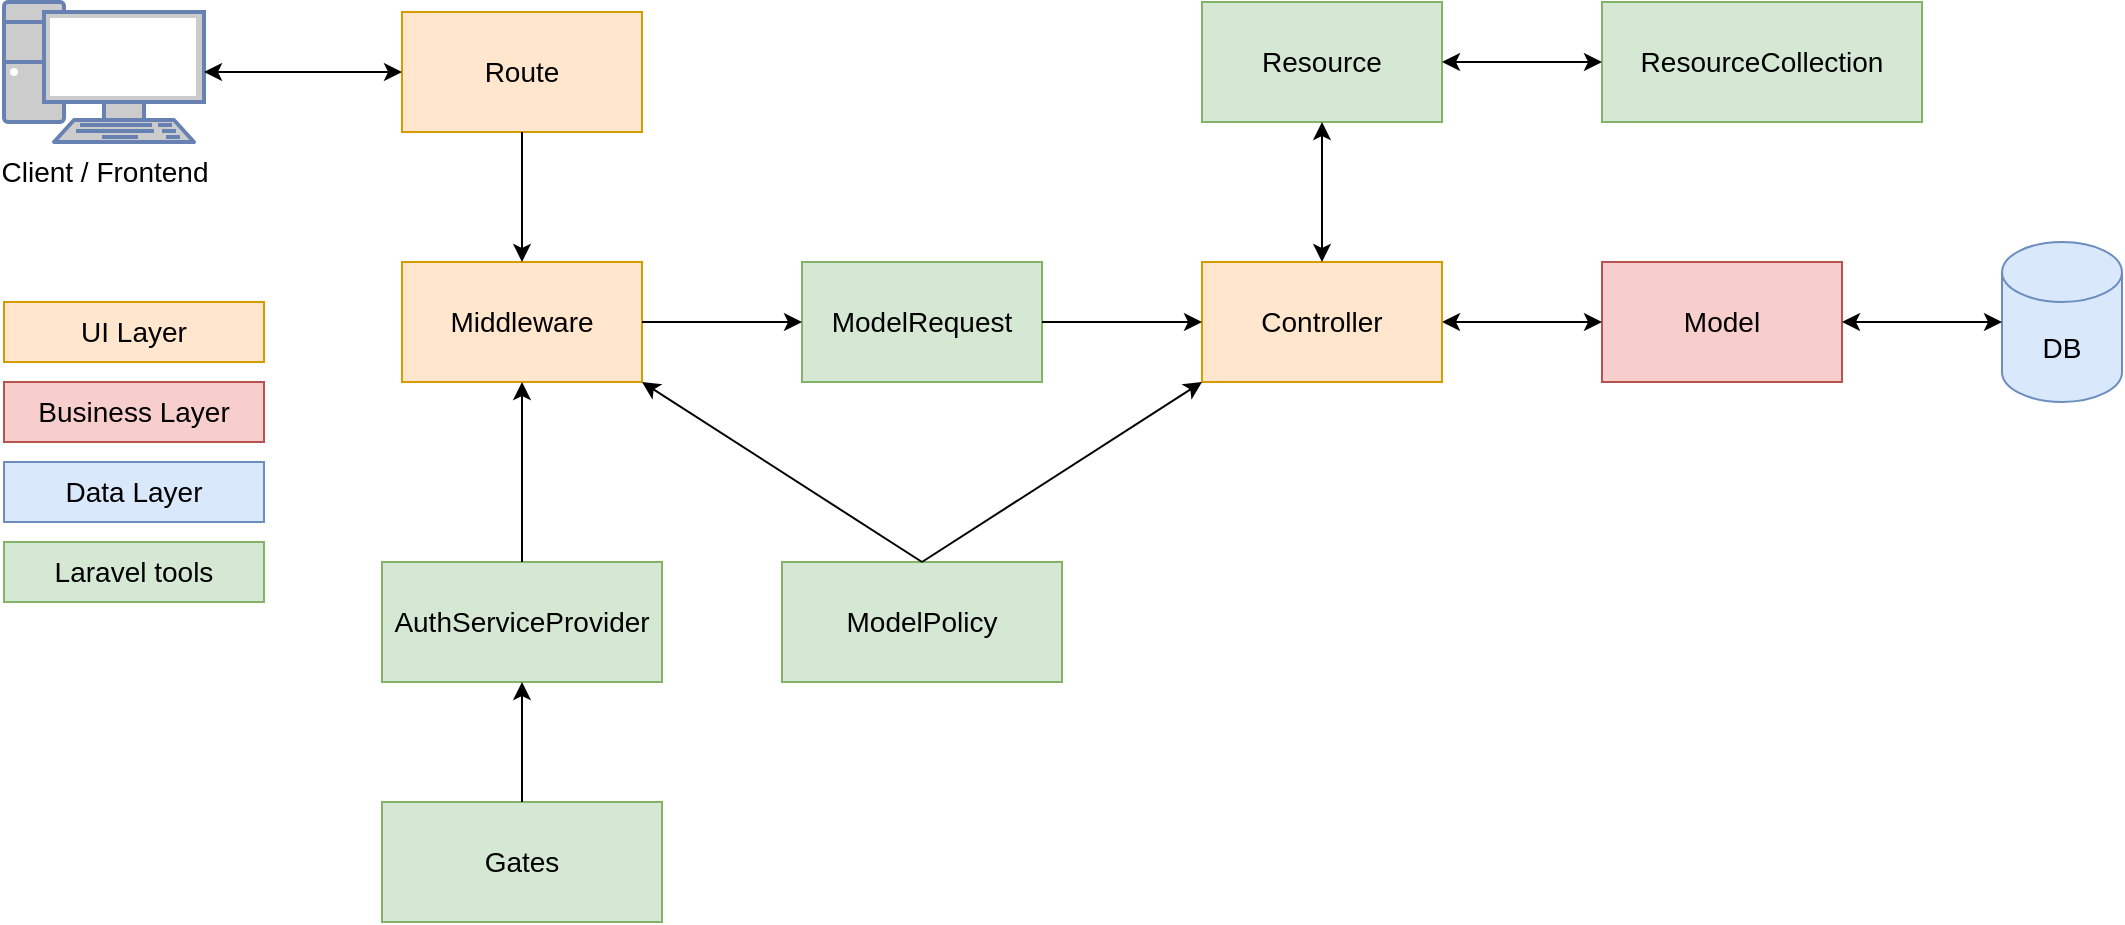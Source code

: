 <mxfile version="18.0.4" type="device"><diagram id="R2lEEEUBdFMjLlhIrx00" name="Page-1"><mxGraphModel dx="1038" dy="641" grid="1" gridSize="10" guides="1" tooltips="1" connect="1" arrows="1" fold="1" page="1" pageScale="1" pageWidth="1100" pageHeight="850" math="0" shadow="0" extFonts="Permanent Marker^https://fonts.googleapis.com/css?family=Permanent+Marker"><root><mxCell id="0"/><mxCell id="1" parent="0"/><mxCell id="CGGiNGwncZorPG9_E-P5-3" value="Model" style="rounded=0;whiteSpace=wrap;html=1;fillColor=#f8cecc;strokeColor=#b85450;fontSize=14;" parent="1" vertex="1"><mxGeometry x="800" y="150" width="120" height="60" as="geometry"/></mxCell><mxCell id="CGGiNGwncZorPG9_E-P5-4" value="DB" style="shape=cylinder3;whiteSpace=wrap;html=1;boundedLbl=1;backgroundOutline=1;size=15;fillColor=#dae8fc;strokeColor=#6c8ebf;fontSize=14;" parent="1" vertex="1"><mxGeometry x="1000" y="140" width="60" height="80" as="geometry"/></mxCell><mxCell id="CGGiNGwncZorPG9_E-P5-7" value="" style="endArrow=classic;startArrow=classic;html=1;rounded=0;strokeColor=#000000;fillColor=#000000;entryX=0;entryY=0.5;entryDx=0;entryDy=0;exitX=1;exitY=0.5;exitDx=0;exitDy=0;" parent="1" source="CGGiNGwncZorPG9_E-P5-20" target="CGGiNGwncZorPG9_E-P5-3" edge="1"><mxGeometry width="50" height="50" relative="1" as="geometry"><mxPoint x="810" y="180" as="sourcePoint"/><mxPoint x="355" y="140" as="targetPoint"/></mxGeometry></mxCell><mxCell id="CGGiNGwncZorPG9_E-P5-9" value="" style="endArrow=classic;startArrow=classic;html=1;rounded=0;strokeColor=#000000;fillColor=#000000;entryX=0;entryY=0.5;entryDx=0;entryDy=0;entryPerimeter=0;exitX=1;exitY=0.5;exitDx=0;exitDy=0;" parent="1" source="CGGiNGwncZorPG9_E-P5-3" target="CGGiNGwncZorPG9_E-P5-4" edge="1"><mxGeometry width="50" height="50" relative="1" as="geometry"><mxPoint x="715" y="280" as="sourcePoint"/><mxPoint x="715" y="210" as="targetPoint"/></mxGeometry></mxCell><mxCell id="CGGiNGwncZorPG9_E-P5-13" value="Resource" style="rounded=0;whiteSpace=wrap;html=1;fillColor=#d5e8d4;strokeColor=#82b366;fontSize=14;" parent="1" vertex="1"><mxGeometry x="600" y="20" width="120" height="60" as="geometry"/></mxCell><mxCell id="CGGiNGwncZorPG9_E-P5-15" value="Business Layer" style="text;html=1;strokeColor=#b85450;fillColor=#f8cecc;align=center;verticalAlign=middle;whiteSpace=wrap;rounded=0;fontSize=14;" parent="1" vertex="1"><mxGeometry x="1" y="210" width="130" height="30" as="geometry"/></mxCell><mxCell id="CGGiNGwncZorPG9_E-P5-16" value="UI Layer" style="text;html=1;strokeColor=#d79b00;fillColor=#ffe6cc;align=center;verticalAlign=middle;whiteSpace=wrap;rounded=0;fontSize=14;" parent="1" vertex="1"><mxGeometry x="1" y="170" width="130" height="30" as="geometry"/></mxCell><mxCell id="CGGiNGwncZorPG9_E-P5-17" value="Data Layer" style="text;html=1;strokeColor=#6c8ebf;fillColor=#dae8fc;align=center;verticalAlign=middle;whiteSpace=wrap;rounded=0;fontSize=14;" parent="1" vertex="1"><mxGeometry x="1.0" y="250" width="130" height="30" as="geometry"/></mxCell><mxCell id="CGGiNGwncZorPG9_E-P5-18" value="Route" style="rounded=0;whiteSpace=wrap;html=1;fillColor=#ffe6cc;strokeColor=#d79b00;fontSize=14;" parent="1" vertex="1"><mxGeometry x="200" y="25" width="120" height="60" as="geometry"/></mxCell><mxCell id="CGGiNGwncZorPG9_E-P5-19" value="Middleware" style="rounded=0;whiteSpace=wrap;html=1;fillColor=#ffe6cc;strokeColor=#d79b00;fontSize=14;" parent="1" vertex="1"><mxGeometry x="200" y="150" width="120" height="60" as="geometry"/></mxCell><mxCell id="CGGiNGwncZorPG9_E-P5-20" value="Controller" style="rounded=0;whiteSpace=wrap;html=1;fillColor=#ffe6cc;strokeColor=#d79b00;fontSize=14;" parent="1" vertex="1"><mxGeometry x="600" y="150" width="120" height="60" as="geometry"/></mxCell><mxCell id="CGGiNGwncZorPG9_E-P5-21" value="ModelRequest" style="rounded=0;whiteSpace=wrap;html=1;fillColor=#d5e8d4;strokeColor=#82b366;fontSize=14;" parent="1" vertex="1"><mxGeometry x="400" y="150" width="120" height="60" as="geometry"/></mxCell><mxCell id="CGGiNGwncZorPG9_E-P5-22" value="AuthServiceProvider" style="rounded=0;whiteSpace=wrap;html=1;fillColor=#d5e8d4;strokeColor=#82b366;fontSize=14;" parent="1" vertex="1"><mxGeometry x="190" y="300" width="140" height="60" as="geometry"/></mxCell><mxCell id="CGGiNGwncZorPG9_E-P5-23" value="Gates" style="rounded=0;whiteSpace=wrap;html=1;fillColor=#d5e8d4;strokeColor=#82b366;fontSize=14;" parent="1" vertex="1"><mxGeometry x="190" y="420" width="140" height="60" as="geometry"/></mxCell><mxCell id="CGGiNGwncZorPG9_E-P5-24" value="" style="endArrow=classic;html=1;rounded=0;exitX=0.5;exitY=0;exitDx=0;exitDy=0;entryX=0.5;entryY=1;entryDx=0;entryDy=0;" parent="1" source="CGGiNGwncZorPG9_E-P5-23" target="CGGiNGwncZorPG9_E-P5-22" edge="1"><mxGeometry width="50" height="50" relative="1" as="geometry"><mxPoint x="380" y="240" as="sourcePoint"/><mxPoint x="430" y="190" as="targetPoint"/></mxGeometry></mxCell><mxCell id="CGGiNGwncZorPG9_E-P5-25" value="" style="endArrow=classic;html=1;rounded=0;entryX=0.5;entryY=1;entryDx=0;entryDy=0;exitX=0.5;exitY=0;exitDx=0;exitDy=0;" parent="1" source="CGGiNGwncZorPG9_E-P5-22" target="CGGiNGwncZorPG9_E-P5-19" edge="1"><mxGeometry width="50" height="50" relative="1" as="geometry"><mxPoint x="400" y="360" as="sourcePoint"/><mxPoint x="450" y="310" as="targetPoint"/></mxGeometry></mxCell><mxCell id="CGGiNGwncZorPG9_E-P5-26" value="ModelPolicy" style="rounded=0;whiteSpace=wrap;html=1;fillColor=#d5e8d4;strokeColor=#82b366;fontSize=14;" parent="1" vertex="1"><mxGeometry x="390" y="300" width="140" height="60" as="geometry"/></mxCell><mxCell id="CGGiNGwncZorPG9_E-P5-27" value="" style="endArrow=classic;html=1;rounded=0;entryX=1;entryY=1;entryDx=0;entryDy=0;exitX=0.5;exitY=0;exitDx=0;exitDy=0;" parent="1" source="CGGiNGwncZorPG9_E-P5-26" target="CGGiNGwncZorPG9_E-P5-19" edge="1"><mxGeometry width="50" height="50" relative="1" as="geometry"><mxPoint x="400" y="360" as="sourcePoint"/><mxPoint x="450" y="310" as="targetPoint"/></mxGeometry></mxCell><mxCell id="CGGiNGwncZorPG9_E-P5-28" value="" style="endArrow=classic;html=1;rounded=0;entryX=0;entryY=1;entryDx=0;entryDy=0;exitX=0.5;exitY=0;exitDx=0;exitDy=0;" parent="1" source="CGGiNGwncZorPG9_E-P5-26" target="CGGiNGwncZorPG9_E-P5-20" edge="1"><mxGeometry width="50" height="50" relative="1" as="geometry"><mxPoint x="400" y="360" as="sourcePoint"/><mxPoint x="450" y="310" as="targetPoint"/></mxGeometry></mxCell><mxCell id="CGGiNGwncZorPG9_E-P5-30" value="" style="endArrow=classic;html=1;rounded=0;entryX=0;entryY=0.5;entryDx=0;entryDy=0;exitX=1;exitY=0.5;exitDx=0;exitDy=0;" parent="1" source="CGGiNGwncZorPG9_E-P5-21" target="CGGiNGwncZorPG9_E-P5-20" edge="1"><mxGeometry width="50" height="50" relative="1" as="geometry"><mxPoint x="400" y="360" as="sourcePoint"/><mxPoint x="450" y="310" as="targetPoint"/></mxGeometry></mxCell><mxCell id="CGGiNGwncZorPG9_E-P5-31" value="" style="endArrow=classic;html=1;rounded=0;entryX=0;entryY=0.5;entryDx=0;entryDy=0;exitX=1;exitY=0.5;exitDx=0;exitDy=0;" parent="1" source="CGGiNGwncZorPG9_E-P5-19" target="CGGiNGwncZorPG9_E-P5-21" edge="1"><mxGeometry width="50" height="50" relative="1" as="geometry"><mxPoint x="400" y="360" as="sourcePoint"/><mxPoint x="450" y="310" as="targetPoint"/></mxGeometry></mxCell><mxCell id="CGGiNGwncZorPG9_E-P5-32" value="" style="endArrow=classic;html=1;rounded=0;entryX=0.5;entryY=0;entryDx=0;entryDy=0;exitX=0.5;exitY=1;exitDx=0;exitDy=0;" parent="1" source="CGGiNGwncZorPG9_E-P5-18" target="CGGiNGwncZorPG9_E-P5-19" edge="1"><mxGeometry width="50" height="50" relative="1" as="geometry"><mxPoint x="400" y="360" as="sourcePoint"/><mxPoint x="450" y="310" as="targetPoint"/></mxGeometry></mxCell><mxCell id="CGGiNGwncZorPG9_E-P5-33" value="Laravel tools" style="text;html=1;strokeColor=#82b366;fillColor=#d5e8d4;align=center;verticalAlign=middle;whiteSpace=wrap;rounded=0;fontSize=14;" parent="1" vertex="1"><mxGeometry x="1.0" y="290" width="130" height="30" as="geometry"/></mxCell><mxCell id="CGGiNGwncZorPG9_E-P5-36" value="" style="endArrow=classic;startArrow=classic;html=1;rounded=0;entryX=0.5;entryY=1;entryDx=0;entryDy=0;exitX=0.5;exitY=0;exitDx=0;exitDy=0;" parent="1" source="CGGiNGwncZorPG9_E-P5-20" target="CGGiNGwncZorPG9_E-P5-13" edge="1"><mxGeometry width="50" height="50" relative="1" as="geometry"><mxPoint x="400" y="360" as="sourcePoint"/><mxPoint x="450" y="310" as="targetPoint"/></mxGeometry></mxCell><mxCell id="CGGiNGwncZorPG9_E-P5-37" value="ResourceCollection" style="rounded=0;whiteSpace=wrap;html=1;fillColor=#d5e8d4;strokeColor=#82b366;fontSize=14;" parent="1" vertex="1"><mxGeometry x="800" y="20" width="160" height="60" as="geometry"/></mxCell><mxCell id="CGGiNGwncZorPG9_E-P5-38" value="" style="endArrow=classic;startArrow=classic;html=1;rounded=0;exitX=0;exitY=0.5;exitDx=0;exitDy=0;entryX=1;entryY=0.5;entryDx=0;entryDy=0;" parent="1" source="CGGiNGwncZorPG9_E-P5-37" target="CGGiNGwncZorPG9_E-P5-13" edge="1"><mxGeometry width="50" height="50" relative="1" as="geometry"><mxPoint x="400" y="160" as="sourcePoint"/><mxPoint x="750" y="40" as="targetPoint"/></mxGeometry></mxCell><mxCell id="2kQlRHK5tFGuTEQFeIgP-1" value="Client / Frontend" style="fontColor=#000000;verticalAlign=top;verticalLabelPosition=bottom;labelPosition=center;align=center;html=1;outlineConnect=0;fillColor=#CCCCCC;strokeColor=#6881B3;gradientColor=none;gradientDirection=north;strokeWidth=2;shape=mxgraph.networks.pc;fontSize=14;" parent="1" vertex="1"><mxGeometry x="1" y="20" width="100" height="70" as="geometry"/></mxCell><mxCell id="2kQlRHK5tFGuTEQFeIgP-2" value="" style="endArrow=classic;startArrow=classic;html=1;rounded=0;entryX=0;entryY=0.5;entryDx=0;entryDy=0;exitX=1;exitY=0.5;exitDx=0;exitDy=0;exitPerimeter=0;" parent="1" source="2kQlRHK5tFGuTEQFeIgP-1" target="CGGiNGwncZorPG9_E-P5-18" edge="1"><mxGeometry width="50" height="50" relative="1" as="geometry"><mxPoint x="400" y="260" as="sourcePoint"/><mxPoint x="450" y="210" as="targetPoint"/></mxGeometry></mxCell></root></mxGraphModel></diagram></mxfile>